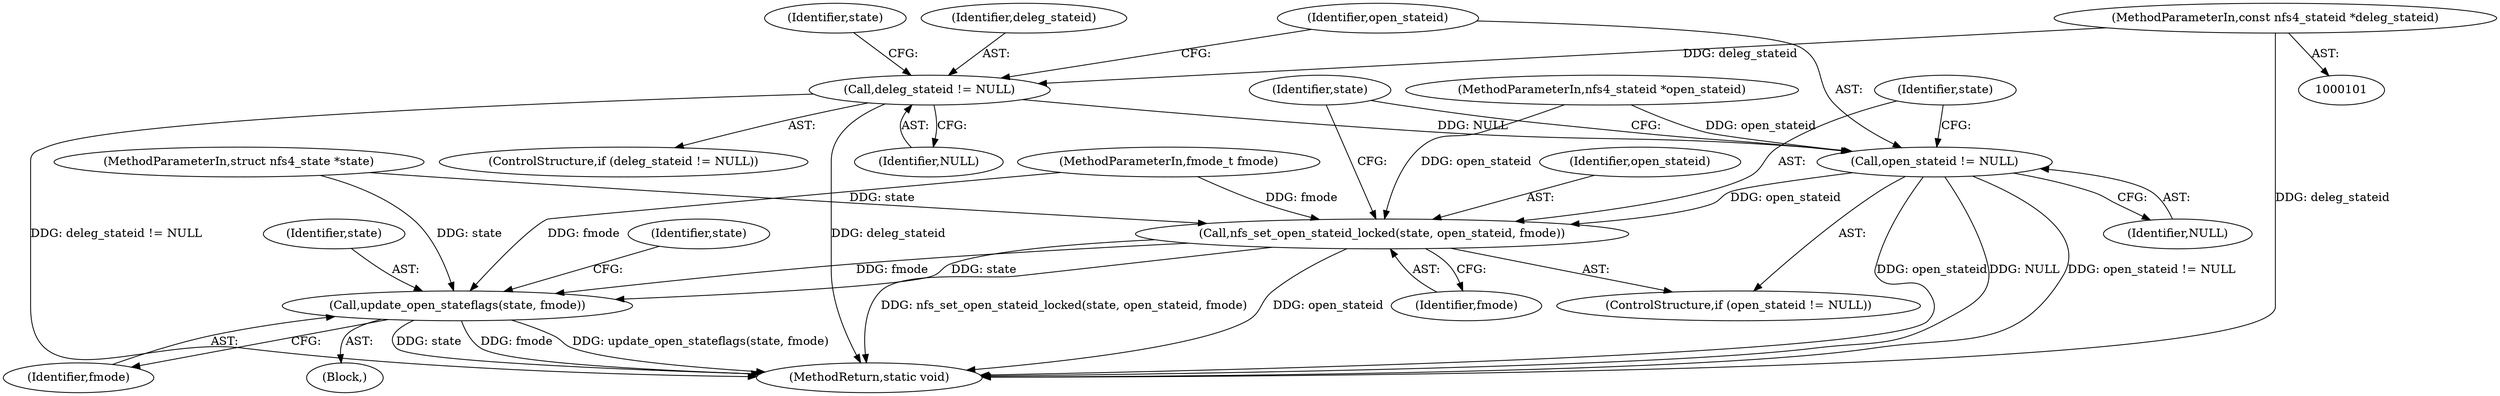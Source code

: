 digraph "0_linux_dc0b027dfadfcb8a5504f7d8052754bf8d501ab9_0@pointer" {
"1000104" [label="(MethodParameterIn,const nfs4_stateid *deleg_stateid)"];
"1000113" [label="(Call,deleg_stateid != NULL)"];
"1000139" [label="(Call,open_stateid != NULL)"];
"1000142" [label="(Call,nfs_set_open_stateid_locked(state, open_stateid, fmode))"];
"1000158" [label="(Call,update_open_stateflags(state, fmode))"];
"1000112" [label="(ControlStructure,if (deleg_stateid != NULL))"];
"1000158" [label="(Call,update_open_stateflags(state, fmode))"];
"1000144" [label="(Identifier,open_stateid)"];
"1000114" [label="(Identifier,deleg_stateid)"];
"1000159" [label="(Identifier,state)"];
"1000138" [label="(ControlStructure,if (open_stateid != NULL))"];
"1000142" [label="(Call,nfs_set_open_stateid_locked(state, open_stateid, fmode))"];
"1000105" [label="(MethodParameterIn,fmode_t fmode)"];
"1000113" [label="(Call,deleg_stateid != NULL)"];
"1000102" [label="(MethodParameterIn,struct nfs4_state *state)"];
"1000115" [label="(Identifier,NULL)"];
"1000140" [label="(Identifier,open_stateid)"];
"1000165" [label="(Identifier,state)"];
"1000141" [label="(Identifier,NULL)"];
"1000104" [label="(MethodParameterIn,const nfs4_stateid *deleg_stateid)"];
"1000120" [label="(Identifier,state)"];
"1000143" [label="(Identifier,state)"];
"1000139" [label="(Call,open_stateid != NULL)"];
"1000106" [label="(Block,)"];
"1000145" [label="(Identifier,fmode)"];
"1000160" [label="(Identifier,fmode)"];
"1000103" [label="(MethodParameterIn,nfs4_stateid *open_stateid)"];
"1000149" [label="(Identifier,state)"];
"1000168" [label="(MethodReturn,static void)"];
"1000104" -> "1000101"  [label="AST: "];
"1000104" -> "1000168"  [label="DDG: deleg_stateid"];
"1000104" -> "1000113"  [label="DDG: deleg_stateid"];
"1000113" -> "1000112"  [label="AST: "];
"1000113" -> "1000115"  [label="CFG: "];
"1000114" -> "1000113"  [label="AST: "];
"1000115" -> "1000113"  [label="AST: "];
"1000120" -> "1000113"  [label="CFG: "];
"1000140" -> "1000113"  [label="CFG: "];
"1000113" -> "1000168"  [label="DDG: deleg_stateid != NULL"];
"1000113" -> "1000168"  [label="DDG: deleg_stateid"];
"1000113" -> "1000139"  [label="DDG: NULL"];
"1000139" -> "1000138"  [label="AST: "];
"1000139" -> "1000141"  [label="CFG: "];
"1000140" -> "1000139"  [label="AST: "];
"1000141" -> "1000139"  [label="AST: "];
"1000143" -> "1000139"  [label="CFG: "];
"1000149" -> "1000139"  [label="CFG: "];
"1000139" -> "1000168"  [label="DDG: open_stateid"];
"1000139" -> "1000168"  [label="DDG: NULL"];
"1000139" -> "1000168"  [label="DDG: open_stateid != NULL"];
"1000103" -> "1000139"  [label="DDG: open_stateid"];
"1000139" -> "1000142"  [label="DDG: open_stateid"];
"1000142" -> "1000138"  [label="AST: "];
"1000142" -> "1000145"  [label="CFG: "];
"1000143" -> "1000142"  [label="AST: "];
"1000144" -> "1000142"  [label="AST: "];
"1000145" -> "1000142"  [label="AST: "];
"1000149" -> "1000142"  [label="CFG: "];
"1000142" -> "1000168"  [label="DDG: nfs_set_open_stateid_locked(state, open_stateid, fmode)"];
"1000142" -> "1000168"  [label="DDG: open_stateid"];
"1000102" -> "1000142"  [label="DDG: state"];
"1000103" -> "1000142"  [label="DDG: open_stateid"];
"1000105" -> "1000142"  [label="DDG: fmode"];
"1000142" -> "1000158"  [label="DDG: state"];
"1000142" -> "1000158"  [label="DDG: fmode"];
"1000158" -> "1000106"  [label="AST: "];
"1000158" -> "1000160"  [label="CFG: "];
"1000159" -> "1000158"  [label="AST: "];
"1000160" -> "1000158"  [label="AST: "];
"1000165" -> "1000158"  [label="CFG: "];
"1000158" -> "1000168"  [label="DDG: state"];
"1000158" -> "1000168"  [label="DDG: fmode"];
"1000158" -> "1000168"  [label="DDG: update_open_stateflags(state, fmode)"];
"1000102" -> "1000158"  [label="DDG: state"];
"1000105" -> "1000158"  [label="DDG: fmode"];
}
